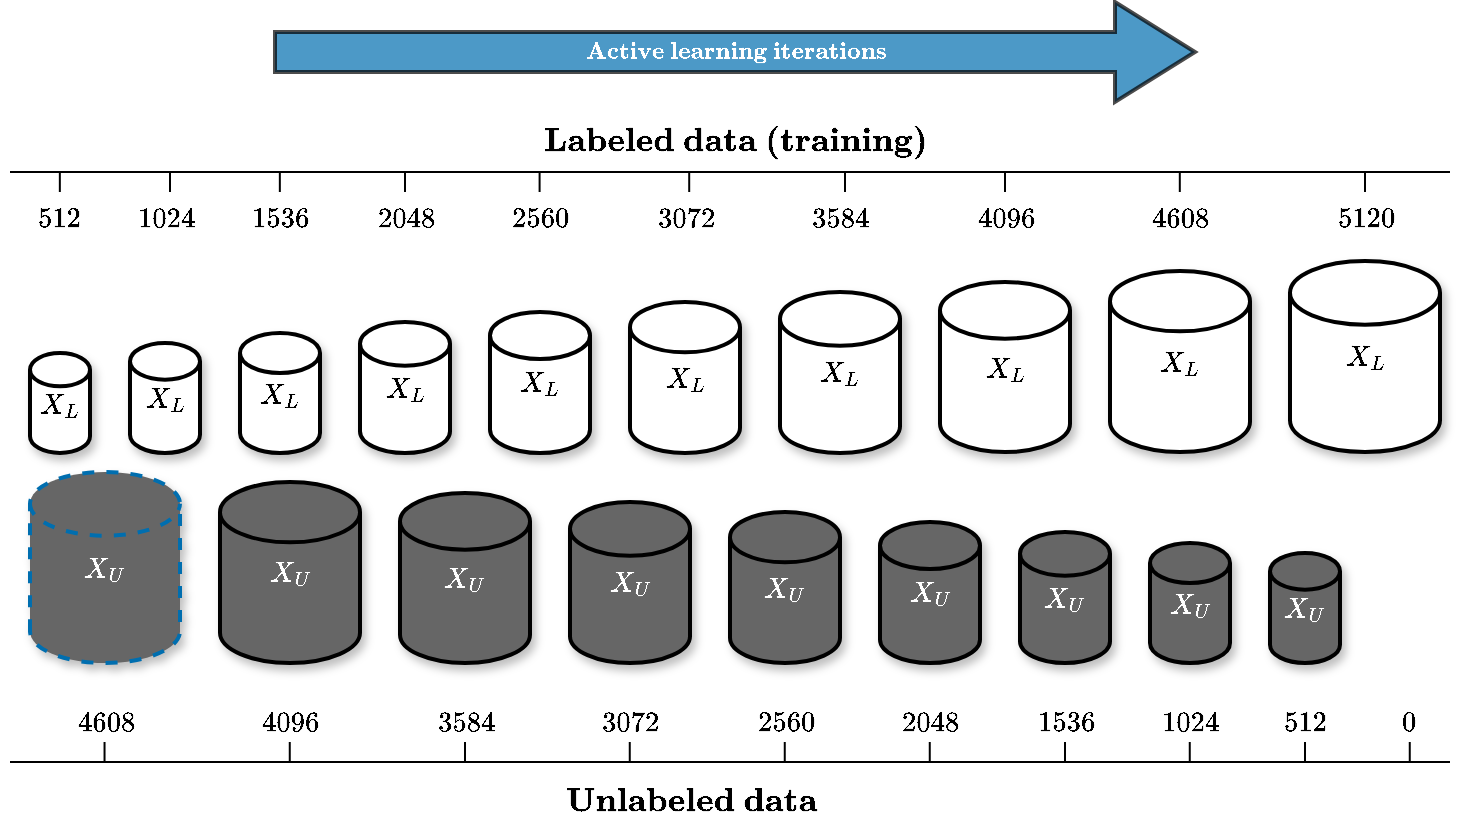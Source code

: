 <mxfile version="28.0.6">
  <diagram name="Page-1" id="IjAZ5eBLrKKukOgJFR3V">
    <mxGraphModel dx="2657" dy="1301" grid="1" gridSize="5" guides="1" tooltips="1" connect="1" arrows="1" fold="1" page="1" pageScale="1" pageWidth="595" pageHeight="842" math="1" shadow="0">
      <root>
        <mxCell id="0" />
        <mxCell id="1" parent="0" />
        <mxCell id="WzazNWXN2MnLIpAUxc-Z-1" value="$$X_L$$" style="strokeWidth=2;html=1;shape=mxgraph.flowchart.database;whiteSpace=wrap;shadow=1;" parent="1" vertex="1">
          <mxGeometry x="-1330" y="-129.5" width="30" height="50" as="geometry" />
        </mxCell>
        <mxCell id="WzazNWXN2MnLIpAUxc-Z-4" value="$$X_L$$" style="strokeWidth=2;html=1;shape=mxgraph.flowchart.database;whiteSpace=wrap;shadow=1;" parent="1" vertex="1">
          <mxGeometry x="-1280" y="-134.5" width="35" height="55" as="geometry" />
        </mxCell>
        <mxCell id="WzazNWXN2MnLIpAUxc-Z-5" value="$$X_L$$" style="strokeWidth=2;html=1;shape=mxgraph.flowchart.database;whiteSpace=wrap;shadow=1;" parent="1" vertex="1">
          <mxGeometry x="-1225" y="-139.5" width="40" height="60" as="geometry" />
        </mxCell>
        <mxCell id="WzazNWXN2MnLIpAUxc-Z-6" value="$$X_L$$" style="strokeWidth=2;html=1;shape=mxgraph.flowchart.database;whiteSpace=wrap;shadow=1;" parent="1" vertex="1">
          <mxGeometry x="-1165" y="-145" width="45" height="65.5" as="geometry" />
        </mxCell>
        <mxCell id="WzazNWXN2MnLIpAUxc-Z-7" value="$$X_L$$" style="strokeWidth=2;html=1;shape=mxgraph.flowchart.database;whiteSpace=wrap;shadow=1;" parent="1" vertex="1">
          <mxGeometry x="-1100" y="-150" width="50" height="70.5" as="geometry" />
        </mxCell>
        <mxCell id="WzazNWXN2MnLIpAUxc-Z-8" value="$$X_L$$" style="strokeWidth=2;html=1;shape=mxgraph.flowchart.database;whiteSpace=wrap;shadow=1;" parent="1" vertex="1">
          <mxGeometry x="-1030" y="-155" width="55" height="75.5" as="geometry" />
        </mxCell>
        <mxCell id="WzazNWXN2MnLIpAUxc-Z-9" value="$$X_L$$" style="strokeWidth=2;html=1;shape=mxgraph.flowchart.database;whiteSpace=wrap;shadow=1;" parent="1" vertex="1">
          <mxGeometry x="-955" y="-160" width="60" height="80.5" as="geometry" />
        </mxCell>
        <mxCell id="WzazNWXN2MnLIpAUxc-Z-10" value="$$X_L$$" style="strokeWidth=2;html=1;shape=mxgraph.flowchart.database;whiteSpace=wrap;shadow=1;" parent="1" vertex="1">
          <mxGeometry x="-875" y="-165" width="65" height="85" as="geometry" />
        </mxCell>
        <mxCell id="WzazNWXN2MnLIpAUxc-Z-11" value="$$X_L$$" style="strokeWidth=2;html=1;shape=mxgraph.flowchart.database;whiteSpace=wrap;shadow=1;" parent="1" vertex="1">
          <mxGeometry x="-790" y="-170.5" width="70" height="90.5" as="geometry" />
        </mxCell>
        <mxCell id="WzazNWXN2MnLIpAUxc-Z-12" value="$$X_L$$" style="strokeWidth=2;html=1;shape=mxgraph.flowchart.database;whiteSpace=wrap;shadow=1;" parent="1" vertex="1">
          <mxGeometry x="-700" y="-175.5" width="75" height="95.5" as="geometry" />
        </mxCell>
        <mxCell id="WzazNWXN2MnLIpAUxc-Z-13" value="$$X_U$$" style="strokeWidth=2;html=1;shape=mxgraph.flowchart.database;whiteSpace=wrap;fillColor=#666666;shadow=1;strokeColor=#006EAF;dashed=1;fontColor=#FFFFFF;" parent="1" vertex="1">
          <mxGeometry x="-1330" y="-70" width="75" height="95.5" as="geometry" />
        </mxCell>
        <mxCell id="WzazNWXN2MnLIpAUxc-Z-14" value="$$X_U$$" style="strokeWidth=2;html=1;shape=mxgraph.flowchart.database;whiteSpace=wrap;fillColor=#666666;shadow=1;fontColor=#FFFFFF;" parent="1" vertex="1">
          <mxGeometry x="-1235" y="-65" width="70" height="90.5" as="geometry" />
        </mxCell>
        <mxCell id="WzazNWXN2MnLIpAUxc-Z-15" value="$$X_U$$" style="strokeWidth=2;html=1;shape=mxgraph.flowchart.database;whiteSpace=wrap;fillColor=#666666;shadow=1;fontColor=#FFFFFF;" parent="1" vertex="1">
          <mxGeometry x="-1145" y="-59.5" width="65" height="85" as="geometry" />
        </mxCell>
        <mxCell id="WzazNWXN2MnLIpAUxc-Z-16" value="$$X_U$$" style="strokeWidth=2;html=1;shape=mxgraph.flowchart.database;whiteSpace=wrap;fillColor=#666666;shadow=1;fontColor=#FFFFFF;" parent="1" vertex="1">
          <mxGeometry x="-1060" y="-55" width="60" height="80.5" as="geometry" />
        </mxCell>
        <mxCell id="WzazNWXN2MnLIpAUxc-Z-17" value="$$X_U$$" style="strokeWidth=2;html=1;shape=mxgraph.flowchart.database;whiteSpace=wrap;fillColor=#666666;shadow=1;fontColor=#FFFFFF;" parent="1" vertex="1">
          <mxGeometry x="-980" y="-50" width="55" height="75.5" as="geometry" />
        </mxCell>
        <mxCell id="WzazNWXN2MnLIpAUxc-Z-18" value="$$X_U$$" style="strokeWidth=2;html=1;shape=mxgraph.flowchart.database;whiteSpace=wrap;fillColor=#666666;shadow=1;fontColor=#FFFFFF;" parent="1" vertex="1">
          <mxGeometry x="-905" y="-45" width="50" height="70.5" as="geometry" />
        </mxCell>
        <mxCell id="WzazNWXN2MnLIpAUxc-Z-19" value="$$X_U$$" style="strokeWidth=2;html=1;shape=mxgraph.flowchart.database;whiteSpace=wrap;fillColor=#666666;shadow=1;fontColor=#FFFFFF;" parent="1" vertex="1">
          <mxGeometry x="-835" y="-40" width="45" height="65.5" as="geometry" />
        </mxCell>
        <mxCell id="WzazNWXN2MnLIpAUxc-Z-20" value="$$X_U$$" style="strokeWidth=2;html=1;shape=mxgraph.flowchart.database;whiteSpace=wrap;fillColor=#666666;shadow=1;fontColor=#FFFFFF;" parent="1" vertex="1">
          <mxGeometry x="-770" y="-34.5" width="40" height="60" as="geometry" />
        </mxCell>
        <mxCell id="WzazNWXN2MnLIpAUxc-Z-21" value="$$X_U$$" style="strokeWidth=2;html=1;shape=mxgraph.flowchart.database;whiteSpace=wrap;fillColor=#666666;shadow=1;fontColor=#FFFFFF;" parent="1" vertex="1">
          <mxGeometry x="-710" y="-29.5" width="35" height="55" as="geometry" />
        </mxCell>
        <mxCell id="WzazNWXN2MnLIpAUxc-Z-23" value="&lt;div style=&quot;line-height: 120%;&quot;&gt;&lt;div style=&quot;line-height: 120%;&quot;&gt;&lt;font style=&quot;line-height: 120%; font-size: 10px; color: rgb(255, 255, 255);&quot;&gt;$$\textbf{Active learning iterations}$$&lt;/font&gt;&lt;/div&gt;&lt;/div&gt;" style="html=1;shadow=0;align=center;verticalAlign=middle;shape=mxgraph.arrows2.arrow;dy=0.6;dx=40;notch=0;fillColor=#006EAF;strokeWidth=2;perimeterSpacing=2;opacity=70;" parent="1" vertex="1">
          <mxGeometry x="-1207.5" y="-305" width="460" height="50" as="geometry" />
        </mxCell>
        <mxCell id="WzazNWXN2MnLIpAUxc-Z-27" value="$$4608$$" style="text;html=1;align=center;verticalAlign=middle;whiteSpace=wrap;rounded=0;" parent="1" vertex="1">
          <mxGeometry x="-1322.5" y="40" width="60" height="30" as="geometry" />
        </mxCell>
        <mxCell id="WzazNWXN2MnLIpAUxc-Z-28" value="$$4096$$" style="text;html=1;align=center;verticalAlign=middle;whiteSpace=wrap;rounded=0;" parent="1" vertex="1">
          <mxGeometry x="-1230" y="40" width="60" height="30" as="geometry" />
        </mxCell>
        <mxCell id="WzazNWXN2MnLIpAUxc-Z-29" value="$$3584$$" style="text;html=1;align=center;verticalAlign=middle;whiteSpace=wrap;rounded=0;" parent="1" vertex="1">
          <mxGeometry x="-1142.5" y="40" width="60" height="30" as="geometry" />
        </mxCell>
        <mxCell id="WzazNWXN2MnLIpAUxc-Z-30" value="$$3072$$" style="text;html=1;align=center;verticalAlign=middle;whiteSpace=wrap;rounded=0;" parent="1" vertex="1">
          <mxGeometry x="-1060" y="40" width="60" height="30" as="geometry" />
        </mxCell>
        <mxCell id="WzazNWXN2MnLIpAUxc-Z-31" value="$$2560$$" style="text;html=1;align=center;verticalAlign=middle;whiteSpace=wrap;rounded=0;" parent="1" vertex="1">
          <mxGeometry x="-982.5" y="40" width="60" height="30" as="geometry" />
        </mxCell>
        <mxCell id="WzazNWXN2MnLIpAUxc-Z-32" value="$$2048$$" style="text;html=1;align=center;verticalAlign=middle;whiteSpace=wrap;rounded=0;" parent="1" vertex="1">
          <mxGeometry x="-910" y="40" width="60" height="30" as="geometry" />
        </mxCell>
        <mxCell id="WzazNWXN2MnLIpAUxc-Z-33" value="$$1536$$" style="text;html=1;align=center;verticalAlign=middle;whiteSpace=wrap;rounded=0;" parent="1" vertex="1">
          <mxGeometry x="-842.5" y="40" width="60" height="30" as="geometry" />
        </mxCell>
        <mxCell id="WzazNWXN2MnLIpAUxc-Z-34" value="$$1024$$" style="text;html=1;align=center;verticalAlign=middle;whiteSpace=wrap;rounded=0;" parent="1" vertex="1">
          <mxGeometry x="-780" y="40" width="60" height="30" as="geometry" />
        </mxCell>
        <mxCell id="WzazNWXN2MnLIpAUxc-Z-35" value="$$512$$" style="text;html=1;align=center;verticalAlign=middle;whiteSpace=wrap;rounded=0;" parent="1" vertex="1">
          <mxGeometry x="-722.5" y="40" width="60" height="30" as="geometry" />
        </mxCell>
        <mxCell id="WzazNWXN2MnLIpAUxc-Z-36" value="$$0$$" style="text;html=1;align=center;verticalAlign=middle;whiteSpace=wrap;rounded=0;" parent="1" vertex="1">
          <mxGeometry x="-670" y="40" width="60" height="30" as="geometry" />
        </mxCell>
        <mxCell id="WzazNWXN2MnLIpAUxc-Z-37" value="$$512$$" style="text;html=1;align=center;verticalAlign=middle;whiteSpace=wrap;rounded=0;" parent="1" vertex="1">
          <mxGeometry x="-1345" y="-212" width="60" height="30" as="geometry" />
        </mxCell>
        <mxCell id="WzazNWXN2MnLIpAUxc-Z-38" value="$$1024$$" style="text;html=1;align=center;verticalAlign=middle;whiteSpace=wrap;rounded=0;" parent="1" vertex="1">
          <mxGeometry x="-1292.5" y="-212" width="60" height="30" as="geometry" />
        </mxCell>
        <mxCell id="WzazNWXN2MnLIpAUxc-Z-39" value="$$1536$$" style="text;html=1;align=center;verticalAlign=middle;whiteSpace=wrap;rounded=0;" parent="1" vertex="1">
          <mxGeometry x="-1235" y="-212" width="60" height="30" as="geometry" />
        </mxCell>
        <mxCell id="WzazNWXN2MnLIpAUxc-Z-40" value="$$2048$$" style="text;html=1;align=center;verticalAlign=middle;whiteSpace=wrap;rounded=0;" parent="1" vertex="1">
          <mxGeometry x="-1172.5" y="-212" width="60" height="30" as="geometry" />
        </mxCell>
        <mxCell id="WzazNWXN2MnLIpAUxc-Z-41" value="$$2560$$" style="text;html=1;align=center;verticalAlign=middle;whiteSpace=wrap;rounded=0;" parent="1" vertex="1">
          <mxGeometry x="-1105" y="-212" width="60" height="30" as="geometry" />
        </mxCell>
        <mxCell id="WzazNWXN2MnLIpAUxc-Z-42" value="$$3072$$" style="text;html=1;align=center;verticalAlign=middle;whiteSpace=wrap;rounded=0;" parent="1" vertex="1">
          <mxGeometry x="-1032.5" y="-212" width="60" height="30" as="geometry" />
        </mxCell>
        <mxCell id="WzazNWXN2MnLIpAUxc-Z-43" value="$$3584$$" style="text;html=1;align=center;verticalAlign=middle;whiteSpace=wrap;rounded=0;" parent="1" vertex="1">
          <mxGeometry x="-955" y="-212" width="60" height="30" as="geometry" />
        </mxCell>
        <mxCell id="WzazNWXN2MnLIpAUxc-Z-44" value="$$4096$$" style="text;html=1;align=center;verticalAlign=middle;whiteSpace=wrap;rounded=0;" parent="1" vertex="1">
          <mxGeometry x="-872.5" y="-212" width="60" height="30" as="geometry" />
        </mxCell>
        <mxCell id="WzazNWXN2MnLIpAUxc-Z-45" value="$$4608$$" style="text;html=1;align=center;verticalAlign=middle;whiteSpace=wrap;rounded=0;" parent="1" vertex="1">
          <mxGeometry x="-785" y="-212" width="60" height="30" as="geometry" />
        </mxCell>
        <mxCell id="WzazNWXN2MnLIpAUxc-Z-46" value="$$5120$$" style="text;html=1;align=center;verticalAlign=middle;whiteSpace=wrap;rounded=0;" parent="1" vertex="1">
          <mxGeometry x="-692.5" y="-212" width="60" height="30" as="geometry" />
        </mxCell>
        <mxCell id="WzazNWXN2MnLIpAUxc-Z-47" value="" style="endArrow=none;html=1;rounded=0;" parent="1" edge="1">
          <mxGeometry width="50" height="50" relative="1" as="geometry">
            <mxPoint x="-1340" y="-220" as="sourcePoint" />
            <mxPoint x="-620" y="-220" as="targetPoint" />
          </mxGeometry>
        </mxCell>
        <mxCell id="WzazNWXN2MnLIpAUxc-Z-48" value="" style="endArrow=none;html=1;rounded=0;" parent="1" edge="1">
          <mxGeometry width="50" height="50" relative="1" as="geometry">
            <mxPoint x="-1315.08" y="-210" as="sourcePoint" />
            <mxPoint x="-1315.08" y="-220" as="targetPoint" />
          </mxGeometry>
        </mxCell>
        <mxCell id="WzazNWXN2MnLIpAUxc-Z-49" value="" style="endArrow=none;html=1;rounded=0;" parent="1" edge="1">
          <mxGeometry width="50" height="50" relative="1" as="geometry">
            <mxPoint x="-1260" y="-210" as="sourcePoint" />
            <mxPoint x="-1260" y="-220" as="targetPoint" />
          </mxGeometry>
        </mxCell>
        <mxCell id="WzazNWXN2MnLIpAUxc-Z-50" value="" style="endArrow=none;html=1;rounded=0;" parent="1" edge="1">
          <mxGeometry width="50" height="50" relative="1" as="geometry">
            <mxPoint x="-1205.08" y="-210" as="sourcePoint" />
            <mxPoint x="-1205.08" y="-220" as="targetPoint" />
          </mxGeometry>
        </mxCell>
        <mxCell id="WzazNWXN2MnLIpAUxc-Z-52" value="" style="endArrow=none;html=1;rounded=0;" parent="1" edge="1">
          <mxGeometry width="50" height="50" relative="1" as="geometry">
            <mxPoint x="-1075.2" y="-210" as="sourcePoint" />
            <mxPoint x="-1075.2" y="-220" as="targetPoint" />
          </mxGeometry>
        </mxCell>
        <mxCell id="WzazNWXN2MnLIpAUxc-Z-53" value="" style="endArrow=none;html=1;rounded=0;" parent="1" edge="1">
          <mxGeometry width="50" height="50" relative="1" as="geometry">
            <mxPoint x="-1000.4" y="-210" as="sourcePoint" />
            <mxPoint x="-1000.4" y="-220" as="targetPoint" />
          </mxGeometry>
        </mxCell>
        <mxCell id="WzazNWXN2MnLIpAUxc-Z-54" value="" style="endArrow=none;html=1;rounded=0;" parent="1" edge="1">
          <mxGeometry width="50" height="50" relative="1" as="geometry">
            <mxPoint x="-922.5" y="-210" as="sourcePoint" />
            <mxPoint x="-922.5" y="-220" as="targetPoint" />
          </mxGeometry>
        </mxCell>
        <mxCell id="WzazNWXN2MnLIpAUxc-Z-55" value="" style="endArrow=none;html=1;rounded=0;" parent="1" edge="1">
          <mxGeometry width="50" height="50" relative="1" as="geometry">
            <mxPoint x="-842.5" y="-210" as="sourcePoint" />
            <mxPoint x="-842.5" y="-220" as="targetPoint" />
          </mxGeometry>
        </mxCell>
        <mxCell id="WzazNWXN2MnLIpAUxc-Z-56" value="" style="endArrow=none;html=1;rounded=0;" parent="1" edge="1">
          <mxGeometry width="50" height="50" relative="1" as="geometry">
            <mxPoint x="-755.1" y="-210" as="sourcePoint" />
            <mxPoint x="-755.1" y="-220" as="targetPoint" />
          </mxGeometry>
        </mxCell>
        <mxCell id="WzazNWXN2MnLIpAUxc-Z-57" value="" style="endArrow=none;html=1;rounded=0;" parent="1" edge="1">
          <mxGeometry width="50" height="50" relative="1" as="geometry">
            <mxPoint x="-662.5" y="-210" as="sourcePoint" />
            <mxPoint x="-662.5" y="-220" as="targetPoint" />
          </mxGeometry>
        </mxCell>
        <mxCell id="WzazNWXN2MnLIpAUxc-Z-58" value="" style="endArrow=none;html=1;rounded=0;" parent="1" edge="1">
          <mxGeometry width="50" height="50" relative="1" as="geometry">
            <mxPoint x="-1340" y="75" as="sourcePoint" />
            <mxPoint x="-620" y="75" as="targetPoint" />
          </mxGeometry>
        </mxCell>
        <mxCell id="WzazNWXN2MnLIpAUxc-Z-59" value="" style="endArrow=none;html=1;rounded=0;" parent="1" edge="1">
          <mxGeometry width="50" height="50" relative="1" as="geometry">
            <mxPoint x="-1292.73" y="75" as="sourcePoint" />
            <mxPoint x="-1292.73" y="65" as="targetPoint" />
          </mxGeometry>
        </mxCell>
        <mxCell id="WzazNWXN2MnLIpAUxc-Z-60" value="" style="endArrow=none;html=1;rounded=0;" parent="1" edge="1">
          <mxGeometry width="50" height="50" relative="1" as="geometry">
            <mxPoint x="-1200.12" y="75" as="sourcePoint" />
            <mxPoint x="-1200.12" y="65" as="targetPoint" />
          </mxGeometry>
        </mxCell>
        <mxCell id="WzazNWXN2MnLIpAUxc-Z-61" value="" style="endArrow=none;html=1;rounded=0;" parent="1" edge="1">
          <mxGeometry width="50" height="50" relative="1" as="geometry">
            <mxPoint x="-1112.5" y="75" as="sourcePoint" />
            <mxPoint x="-1112.5" y="65" as="targetPoint" />
          </mxGeometry>
        </mxCell>
        <mxCell id="WzazNWXN2MnLIpAUxc-Z-62" value="" style="endArrow=none;html=1;rounded=0;" parent="1" edge="1">
          <mxGeometry width="50" height="50" relative="1" as="geometry">
            <mxPoint x="-1030.12" y="75" as="sourcePoint" />
            <mxPoint x="-1030.12" y="65" as="targetPoint" />
          </mxGeometry>
        </mxCell>
        <mxCell id="WzazNWXN2MnLIpAUxc-Z-63" value="" style="endArrow=none;html=1;rounded=0;" parent="1" edge="1">
          <mxGeometry width="50" height="50" relative="1" as="geometry">
            <mxPoint x="-952.62" y="75" as="sourcePoint" />
            <mxPoint x="-952.62" y="65" as="targetPoint" />
          </mxGeometry>
        </mxCell>
        <mxCell id="WzazNWXN2MnLIpAUxc-Z-64" value="" style="endArrow=none;html=1;rounded=0;" parent="1" edge="1">
          <mxGeometry width="50" height="50" relative="1" as="geometry">
            <mxPoint x="-880.12" y="75" as="sourcePoint" />
            <mxPoint x="-880.12" y="65" as="targetPoint" />
          </mxGeometry>
        </mxCell>
        <mxCell id="WzazNWXN2MnLIpAUxc-Z-65" value="" style="endArrow=none;html=1;rounded=0;" parent="1" edge="1">
          <mxGeometry width="50" height="50" relative="1" as="geometry">
            <mxPoint x="-812.5" y="75" as="sourcePoint" />
            <mxPoint x="-812.5" y="65" as="targetPoint" />
          </mxGeometry>
        </mxCell>
        <mxCell id="WzazNWXN2MnLIpAUxc-Z-66" value="" style="endArrow=none;html=1;rounded=0;" parent="1" edge="1">
          <mxGeometry width="50" height="50" relative="1" as="geometry">
            <mxPoint x="-750.12" y="75" as="sourcePoint" />
            <mxPoint x="-750.12" y="65" as="targetPoint" />
          </mxGeometry>
        </mxCell>
        <mxCell id="WzazNWXN2MnLIpAUxc-Z-67" value="" style="endArrow=none;html=1;rounded=0;" parent="1" edge="1">
          <mxGeometry width="50" height="50" relative="1" as="geometry">
            <mxPoint x="-692.5" y="75" as="sourcePoint" />
            <mxPoint x="-692.5" y="65" as="targetPoint" />
          </mxGeometry>
        </mxCell>
        <mxCell id="WzazNWXN2MnLIpAUxc-Z-68" value="" style="endArrow=none;html=1;rounded=0;" parent="1" edge="1">
          <mxGeometry width="50" height="50" relative="1" as="geometry">
            <mxPoint x="-640.12" y="75" as="sourcePoint" />
            <mxPoint x="-640.12" y="65" as="targetPoint" />
          </mxGeometry>
        </mxCell>
        <mxCell id="WzazNWXN2MnLIpAUxc-Z-69" value="&lt;font style=&quot;font-size: 14px;&quot;&gt;$$\textbf{Labeled data (training)}$$&lt;/font&gt;" style="text;html=1;align=center;verticalAlign=middle;whiteSpace=wrap;rounded=0;" parent="1" vertex="1">
          <mxGeometry x="-1150" y="-250" width="345" height="30" as="geometry" />
        </mxCell>
        <mxCell id="WzazNWXN2MnLIpAUxc-Z-70" value="&lt;font style=&quot;font-size: 14px;&quot;&gt;$$\textbf{Unlabeled data}$$&lt;/font&gt;" style="text;html=1;align=center;verticalAlign=middle;whiteSpace=wrap;rounded=0;" parent="1" vertex="1">
          <mxGeometry x="-1172.5" y="80" width="345" height="30" as="geometry" />
        </mxCell>
        <mxCell id="NJL1zZ_EO74Tdz4Ou1hY-1" value="" style="endArrow=none;html=1;rounded=0;" parent="1" edge="1">
          <mxGeometry width="50" height="50" relative="1" as="geometry">
            <mxPoint x="-1142.5" y="-210" as="sourcePoint" />
            <mxPoint x="-1142.5" y="-220" as="targetPoint" />
          </mxGeometry>
        </mxCell>
      </root>
    </mxGraphModel>
  </diagram>
</mxfile>
